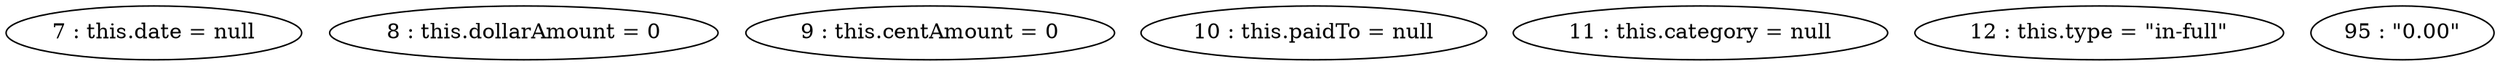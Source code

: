 digraph G {
"7 : this.date = null"
"8 : this.dollarAmount = 0"
"9 : this.centAmount = 0"
"10 : this.paidTo = null"
"11 : this.category = null"
"12 : this.type = \"in-full\""
"95 : \"0.00\""
}